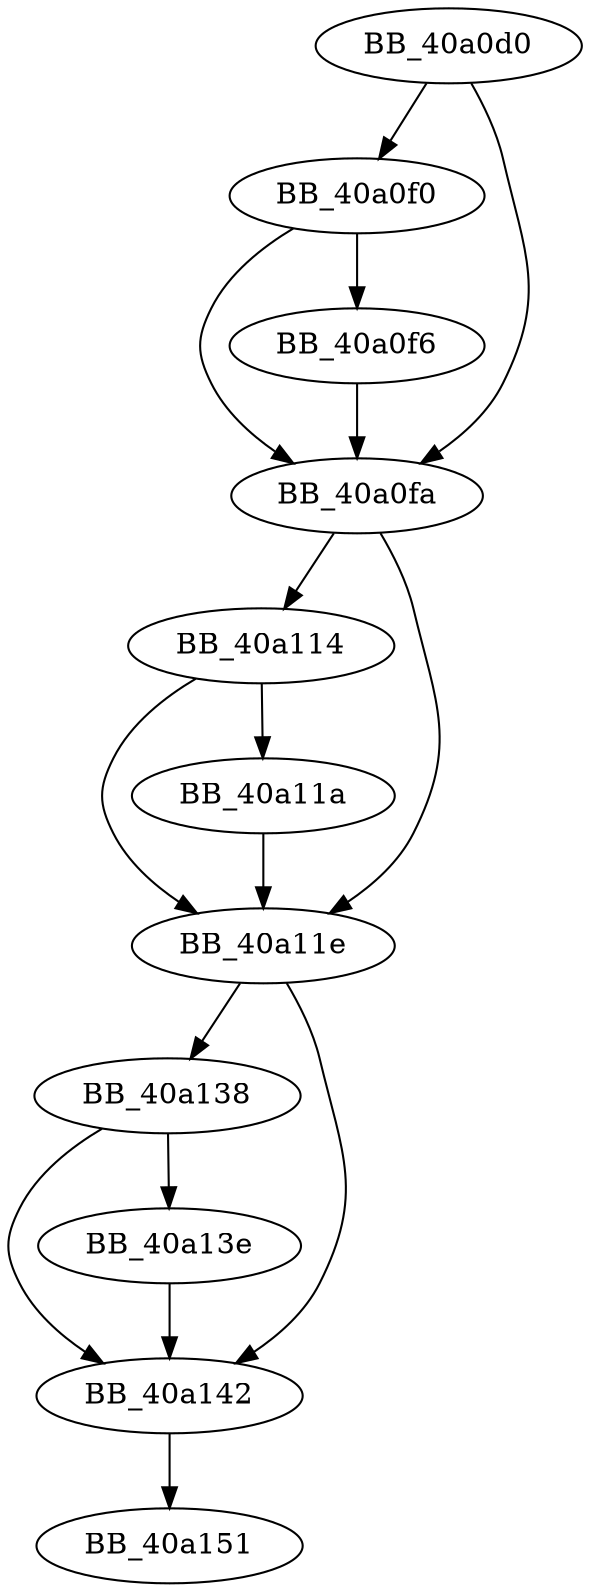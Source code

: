 DiGraph sub_40A0D0{
BB_40a0d0->BB_40a0f0
BB_40a0d0->BB_40a0fa
BB_40a0f0->BB_40a0f6
BB_40a0f0->BB_40a0fa
BB_40a0f6->BB_40a0fa
BB_40a0fa->BB_40a114
BB_40a0fa->BB_40a11e
BB_40a114->BB_40a11a
BB_40a114->BB_40a11e
BB_40a11a->BB_40a11e
BB_40a11e->BB_40a138
BB_40a11e->BB_40a142
BB_40a138->BB_40a13e
BB_40a138->BB_40a142
BB_40a13e->BB_40a142
BB_40a142->BB_40a151
}
